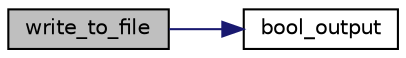 digraph "write_to_file"
{
 // LATEX_PDF_SIZE
  edge [fontname="Helvetica",fontsize="10",labelfontname="Helvetica",labelfontsize="10"];
  node [fontname="Helvetica",fontsize="10",shape=record];
  rankdir="LR";
  Node1 [label="write_to_file",height=0.2,width=0.4,color="black", fillcolor="grey75", style="filled", fontcolor="black",tooltip="@function write_from_file -запис структури до файлу"];
  Node1 -> Node2 [color="midnightblue",fontsize="10",style="solid",fontname="Helvetica"];
  Node2 [label="bool_output",height=0.2,width=0.4,color="black", fillcolor="white", style="filled",URL="$lib_8c.html#a2ca86515f5e41efe6dd2b0f7f4608abd",tooltip=" "];
}
